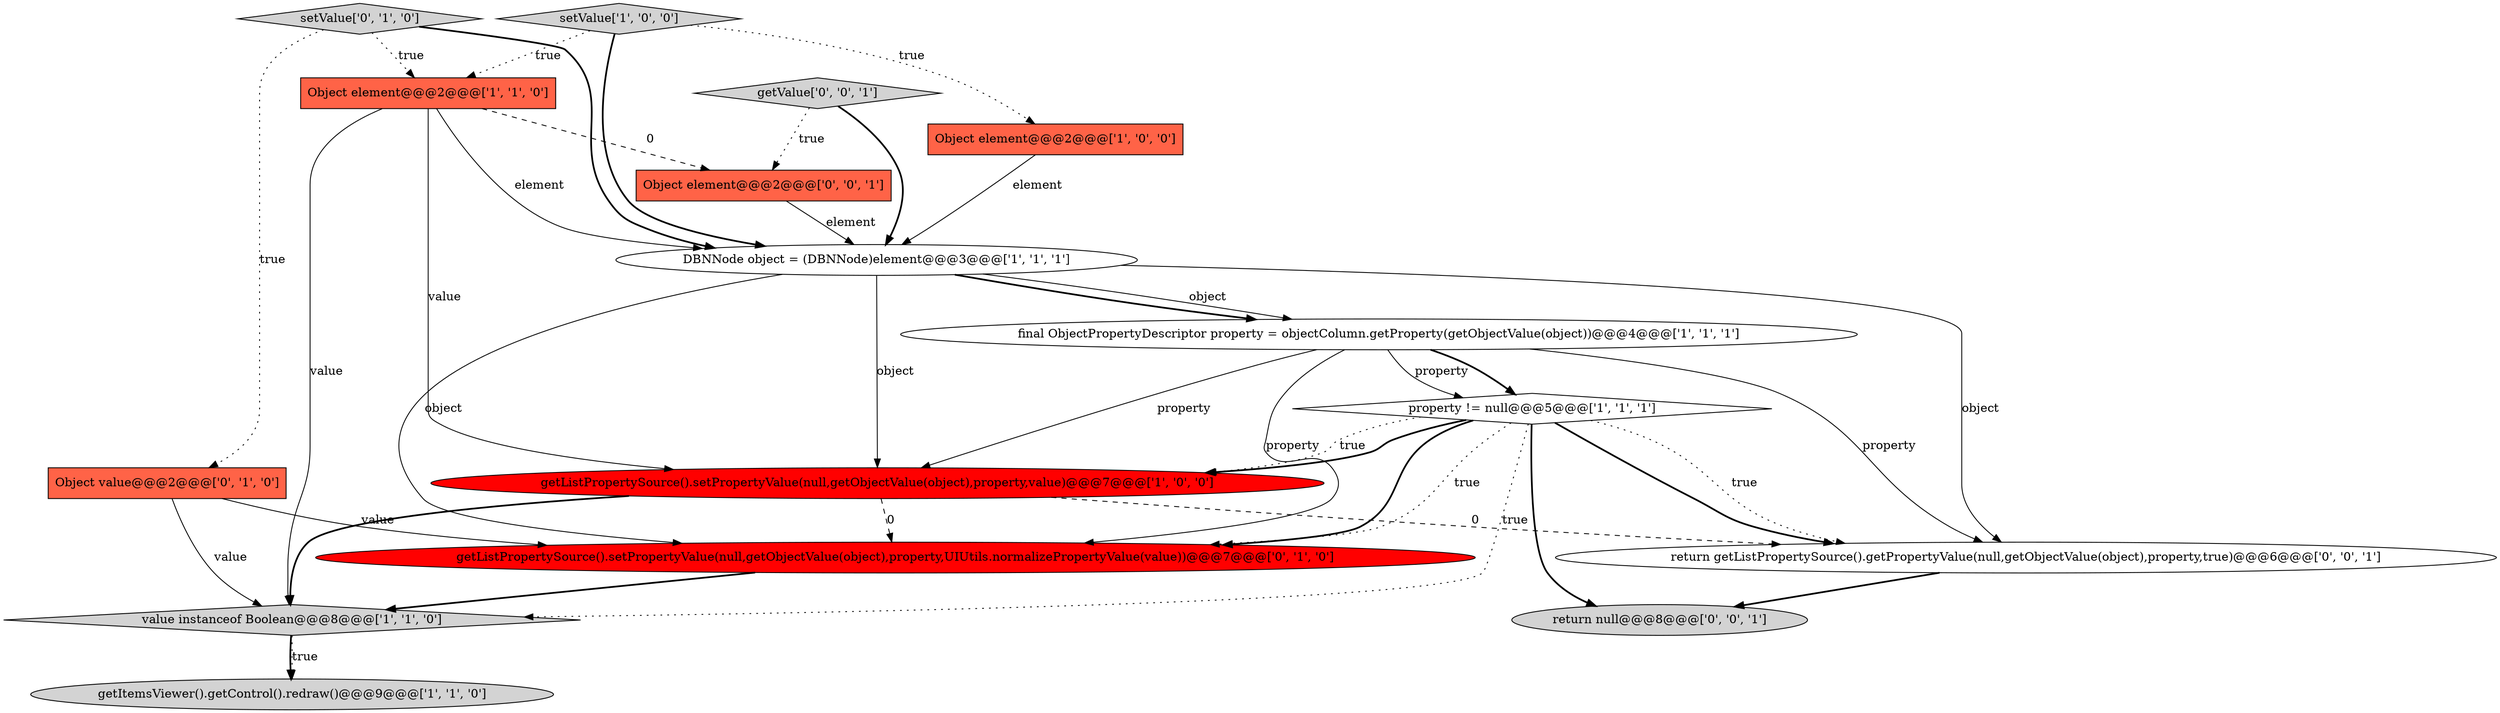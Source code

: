 digraph {
6 [style = filled, label = "setValue['1', '0', '0']", fillcolor = lightgray, shape = diamond image = "AAA0AAABBB1BBB"];
0 [style = filled, label = "property != null@@@5@@@['1', '1', '1']", fillcolor = white, shape = diamond image = "AAA0AAABBB1BBB"];
8 [style = filled, label = "Object element@@@2@@@['1', '1', '0']", fillcolor = tomato, shape = box image = "AAA0AAABBB1BBB"];
11 [style = filled, label = "getListPropertySource().setPropertyValue(null,getObjectValue(object),property,UIUtils.normalizePropertyValue(value))@@@7@@@['0', '1', '0']", fillcolor = red, shape = ellipse image = "AAA1AAABBB2BBB"];
14 [style = filled, label = "Object element@@@2@@@['0', '0', '1']", fillcolor = tomato, shape = box image = "AAA0AAABBB3BBB"];
10 [style = filled, label = "setValue['0', '1', '0']", fillcolor = lightgray, shape = diamond image = "AAA0AAABBB2BBB"];
7 [style = filled, label = "Object element@@@2@@@['1', '0', '0']", fillcolor = tomato, shape = box image = "AAA0AAABBB1BBB"];
12 [style = filled, label = "return null@@@8@@@['0', '0', '1']", fillcolor = lightgray, shape = ellipse image = "AAA0AAABBB3BBB"];
2 [style = filled, label = "final ObjectPropertyDescriptor property = objectColumn.getProperty(getObjectValue(object))@@@4@@@['1', '1', '1']", fillcolor = white, shape = ellipse image = "AAA0AAABBB1BBB"];
13 [style = filled, label = "getValue['0', '0', '1']", fillcolor = lightgray, shape = diamond image = "AAA0AAABBB3BBB"];
3 [style = filled, label = "getListPropertySource().setPropertyValue(null,getObjectValue(object),property,value)@@@7@@@['1', '0', '0']", fillcolor = red, shape = ellipse image = "AAA1AAABBB1BBB"];
15 [style = filled, label = "return getListPropertySource().getPropertyValue(null,getObjectValue(object),property,true)@@@6@@@['0', '0', '1']", fillcolor = white, shape = ellipse image = "AAA0AAABBB3BBB"];
1 [style = filled, label = "value instanceof Boolean@@@8@@@['1', '1', '0']", fillcolor = lightgray, shape = diamond image = "AAA0AAABBB1BBB"];
9 [style = filled, label = "Object value@@@2@@@['0', '1', '0']", fillcolor = tomato, shape = box image = "AAA0AAABBB2BBB"];
5 [style = filled, label = "getItemsViewer().getControl().redraw()@@@9@@@['1', '1', '0']", fillcolor = lightgray, shape = ellipse image = "AAA0AAABBB1BBB"];
4 [style = filled, label = "DBNNode object = (DBNNode)element@@@3@@@['1', '1', '1']", fillcolor = white, shape = ellipse image = "AAA0AAABBB1BBB"];
1->5 [style = bold, label=""];
0->3 [style = bold, label=""];
2->0 [style = solid, label="property"];
2->15 [style = solid, label="property"];
10->8 [style = dotted, label="true"];
3->1 [style = bold, label=""];
8->4 [style = solid, label="element"];
2->3 [style = solid, label="property"];
8->1 [style = solid, label="value"];
11->1 [style = bold, label=""];
8->3 [style = solid, label="value"];
0->15 [style = dotted, label="true"];
4->15 [style = solid, label="object"];
0->12 [style = bold, label=""];
0->11 [style = bold, label=""];
4->11 [style = solid, label="object"];
9->11 [style = solid, label="value"];
4->2 [style = bold, label=""];
4->3 [style = solid, label="object"];
7->4 [style = solid, label="element"];
8->14 [style = dashed, label="0"];
10->9 [style = dotted, label="true"];
0->15 [style = bold, label=""];
4->2 [style = solid, label="object"];
14->4 [style = solid, label="element"];
6->4 [style = bold, label=""];
2->11 [style = solid, label="property"];
2->0 [style = bold, label=""];
9->1 [style = solid, label="value"];
6->8 [style = dotted, label="true"];
10->4 [style = bold, label=""];
6->7 [style = dotted, label="true"];
3->15 [style = dashed, label="0"];
15->12 [style = bold, label=""];
0->3 [style = dotted, label="true"];
13->14 [style = dotted, label="true"];
0->11 [style = dotted, label="true"];
1->5 [style = dotted, label="true"];
3->11 [style = dashed, label="0"];
0->1 [style = dotted, label="true"];
13->4 [style = bold, label=""];
}

